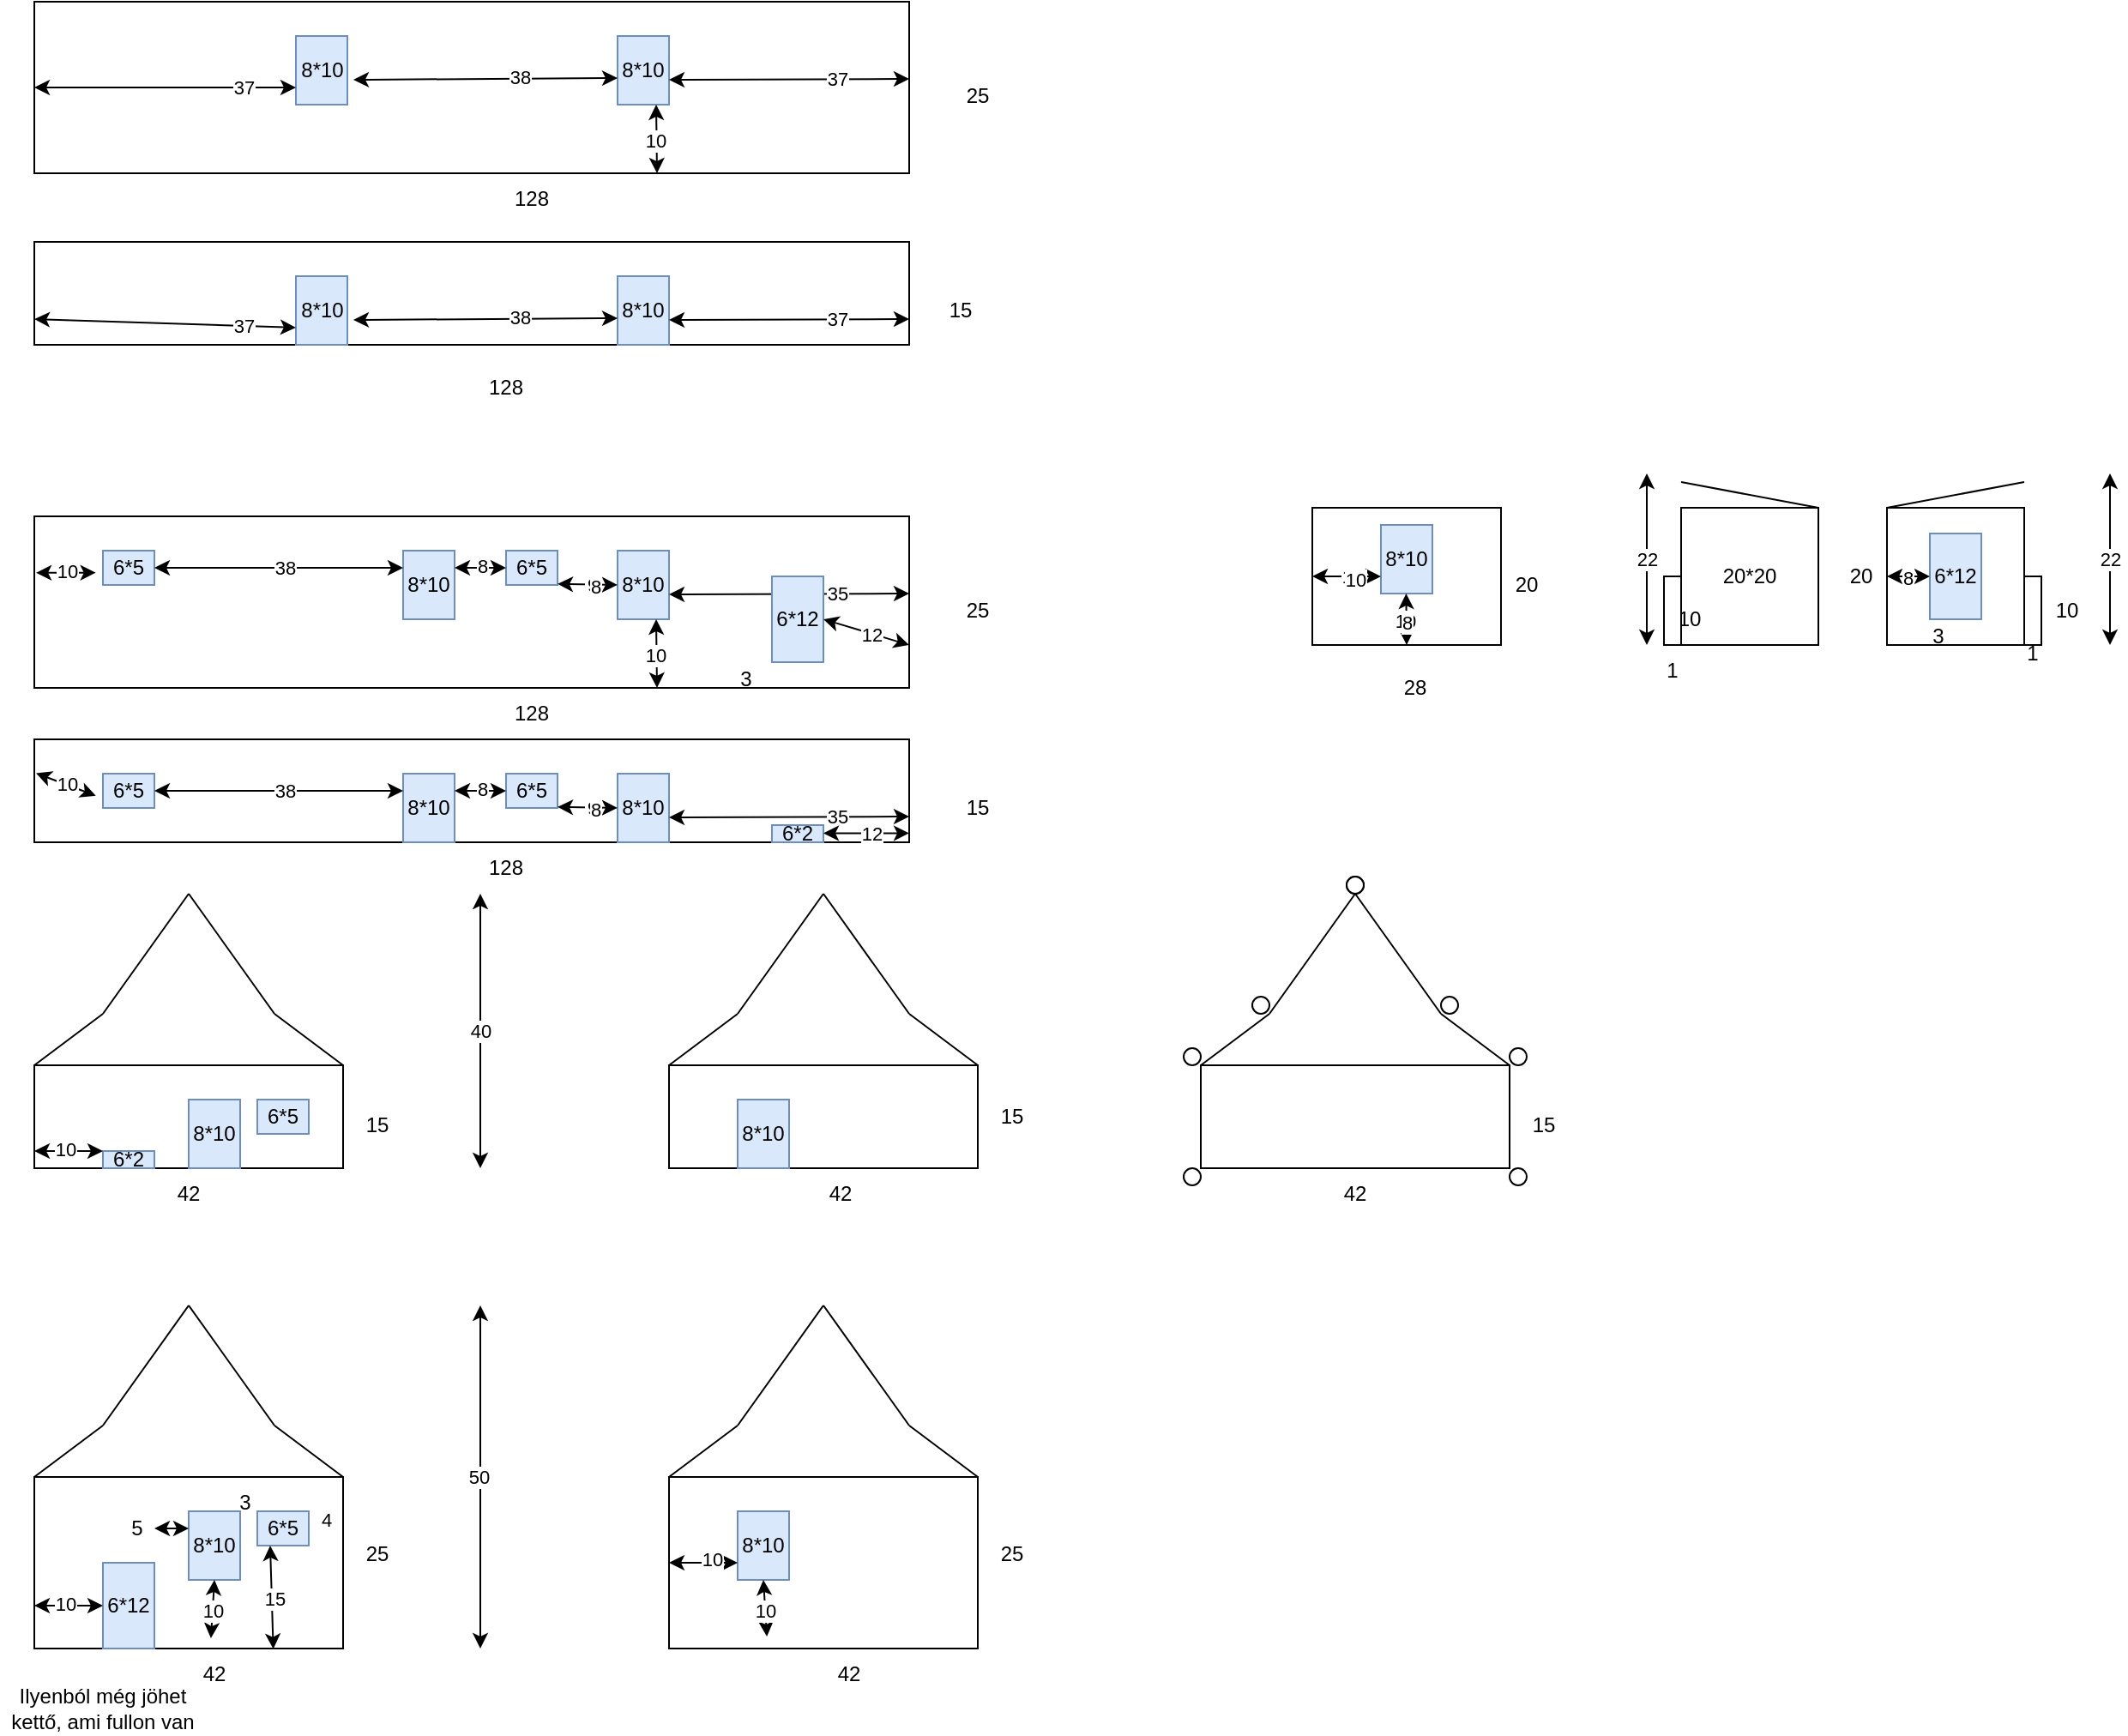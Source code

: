 <mxfile version="12.9.13" type="device"><diagram name="Page-1" id="ukdIl8uLMEqQABtS6DXp"><mxGraphModel dx="173" dy="154" grid="1" gridSize="10" guides="1" tooltips="1" connect="1" arrows="1" fold="1" page="1" pageScale="1" pageWidth="850" pageHeight="1100" math="0" shadow="0"><root><mxCell id="0"/><mxCell id="1" parent="0"/><mxCell id="ffTIfllyViJaQ2PoWppx-1" value="" style="rounded=0;whiteSpace=wrap;html=1;" parent="1" vertex="1"><mxGeometry x="120" y="80" width="510" height="100" as="geometry"/></mxCell><mxCell id="ffTIfllyViJaQ2PoWppx-2" value="128" style="text;strokeColor=none;align=center;fillColor=none;html=1;verticalAlign=middle;whiteSpace=wrap;rounded=0;" parent="1" vertex="1"><mxGeometry x="380" y="180" width="60" height="30" as="geometry"/></mxCell><mxCell id="ffTIfllyViJaQ2PoWppx-3" value="25" style="text;strokeColor=none;align=center;fillColor=none;html=1;verticalAlign=middle;whiteSpace=wrap;rounded=0;" parent="1" vertex="1"><mxGeometry x="640" y="120" width="60" height="30" as="geometry"/></mxCell><mxCell id="ffTIfllyViJaQ2PoWppx-4" value="8*10" style="rounded=0;whiteSpace=wrap;html=1;fillColor=#dae8fc;strokeColor=#6c8ebf;" parent="1" vertex="1"><mxGeometry x="272.5" y="100" width="30" height="40" as="geometry"/></mxCell><mxCell id="ffTIfllyViJaQ2PoWppx-5" value="8*10" style="rounded=0;whiteSpace=wrap;html=1;fillColor=#dae8fc;strokeColor=#6c8ebf;" parent="1" vertex="1"><mxGeometry x="460" y="100" width="30" height="40" as="geometry"/></mxCell><mxCell id="ffTIfllyViJaQ2PoWppx-9" value="" style="endArrow=classic;startArrow=classic;html=1;rounded=0;exitX=0;exitY=0.5;exitDx=0;exitDy=0;entryX=0;entryY=0.75;entryDx=0;entryDy=0;" parent="1" source="ffTIfllyViJaQ2PoWppx-1" target="ffTIfllyViJaQ2PoWppx-4" edge="1"><mxGeometry width="50" height="50" relative="1" as="geometry"><mxPoint x="400" y="370" as="sourcePoint"/><mxPoint x="450" y="320" as="targetPoint"/></mxGeometry></mxCell><mxCell id="ffTIfllyViJaQ2PoWppx-17" value="37" style="edgeLabel;html=1;align=center;verticalAlign=middle;resizable=0;points=[];" parent="ffTIfllyViJaQ2PoWppx-9" vertex="1" connectable="0"><mxGeometry x="0.597" relative="1" as="geometry"><mxPoint as="offset"/></mxGeometry></mxCell><mxCell id="ffTIfllyViJaQ2PoWppx-13" value="" style="endArrow=classic;startArrow=classic;html=1;rounded=0;exitX=0;exitY=0.5;exitDx=0;exitDy=0;" parent="1" edge="1"><mxGeometry width="50" height="50" relative="1" as="geometry"><mxPoint x="490" y="125.5" as="sourcePoint"/><mxPoint x="630" y="125" as="targetPoint"/></mxGeometry></mxCell><mxCell id="ffTIfllyViJaQ2PoWppx-16" value="37" style="edgeLabel;html=1;align=center;verticalAlign=middle;resizable=0;points=[];" parent="ffTIfllyViJaQ2PoWppx-13" vertex="1" connectable="0"><mxGeometry x="0.4" relative="1" as="geometry"><mxPoint as="offset"/></mxGeometry></mxCell><mxCell id="ffTIfllyViJaQ2PoWppx-18" value="" style="endArrow=classic;startArrow=classic;html=1;rounded=0;exitX=0;exitY=0.5;exitDx=0;exitDy=0;entryX=0.255;entryY=-0.2;entryDx=0;entryDy=0;entryPerimeter=0;" parent="1" edge="1"><mxGeometry width="50" height="50" relative="1" as="geometry"><mxPoint x="306" y="125.5" as="sourcePoint"/><mxPoint x="460" y="124.5" as="targetPoint"/></mxGeometry></mxCell><mxCell id="ffTIfllyViJaQ2PoWppx-20" value="38" style="edgeLabel;html=1;align=center;verticalAlign=middle;resizable=0;points=[];" parent="ffTIfllyViJaQ2PoWppx-18" vertex="1" connectable="0"><mxGeometry x="0.26" y="1" relative="1" as="geometry"><mxPoint as="offset"/></mxGeometry></mxCell><mxCell id="ffTIfllyViJaQ2PoWppx-21" value="" style="endArrow=classic;startArrow=classic;html=1;rounded=0;entryX=0.75;entryY=1;entryDx=0;entryDy=0;" parent="1" target="ffTIfllyViJaQ2PoWppx-5" edge="1"><mxGeometry width="50" height="50" relative="1" as="geometry"><mxPoint x="483" y="180" as="sourcePoint"/><mxPoint x="450" y="320" as="targetPoint"/></mxGeometry></mxCell><mxCell id="ffTIfllyViJaQ2PoWppx-22" value="12" style="edgeLabel;html=1;align=center;verticalAlign=middle;resizable=0;points=[];" parent="ffTIfllyViJaQ2PoWppx-21" vertex="1" connectable="0"><mxGeometry x="-0.021" y="2" relative="1" as="geometry"><mxPoint as="offset"/></mxGeometry></mxCell><mxCell id="ffTIfllyViJaQ2PoWppx-36" value="10" style="edgeLabel;html=1;align=center;verticalAlign=middle;resizable=0;points=[];" parent="ffTIfllyViJaQ2PoWppx-21" vertex="1" connectable="0"><mxGeometry x="-0.029" y="1" relative="1" as="geometry"><mxPoint as="offset"/></mxGeometry></mxCell><mxCell id="ffTIfllyViJaQ2PoWppx-24" value="" style="rounded=0;whiteSpace=wrap;html=1;" parent="1" vertex="1"><mxGeometry x="120" y="940" width="180" height="100" as="geometry"/></mxCell><mxCell id="ffTIfllyViJaQ2PoWppx-25" value="" style="endArrow=none;html=1;rounded=0;exitX=0;exitY=0;exitDx=0;exitDy=0;" parent="1" source="ffTIfllyViJaQ2PoWppx-24" edge="1"><mxGeometry width="50" height="50" relative="1" as="geometry"><mxPoint x="120" y="930" as="sourcePoint"/><mxPoint x="160" y="910" as="targetPoint"/></mxGeometry></mxCell><mxCell id="ffTIfllyViJaQ2PoWppx-26" value="" style="endArrow=none;html=1;rounded=0;" parent="1" edge="1"><mxGeometry width="50" height="50" relative="1" as="geometry"><mxPoint x="160" y="910" as="sourcePoint"/><mxPoint x="210" y="840" as="targetPoint"/></mxGeometry></mxCell><mxCell id="ffTIfllyViJaQ2PoWppx-27" value="" style="endArrow=none;html=1;rounded=0;" parent="1" edge="1"><mxGeometry width="50" height="50" relative="1" as="geometry"><mxPoint x="260" y="910" as="sourcePoint"/><mxPoint x="210" y="840" as="targetPoint"/></mxGeometry></mxCell><mxCell id="ffTIfllyViJaQ2PoWppx-28" value="" style="endArrow=none;html=1;rounded=0;exitX=1;exitY=0;exitDx=0;exitDy=0;" parent="1" source="ffTIfllyViJaQ2PoWppx-24" edge="1"><mxGeometry width="50" height="50" relative="1" as="geometry"><mxPoint x="270" y="910" as="sourcePoint"/><mxPoint x="260" y="910" as="targetPoint"/></mxGeometry></mxCell><mxCell id="ffTIfllyViJaQ2PoWppx-29" value="8*10" style="rounded=0;whiteSpace=wrap;html=1;fillColor=#dae8fc;strokeColor=#6c8ebf;" parent="1" vertex="1"><mxGeometry x="210" y="960" width="30" height="40" as="geometry"/></mxCell><mxCell id="ffTIfllyViJaQ2PoWppx-30" value="6*5" style="rounded=0;whiteSpace=wrap;html=1;fillColor=#dae8fc;strokeColor=#6c8ebf;" parent="1" vertex="1"><mxGeometry x="250" y="960" width="30" height="20" as="geometry"/></mxCell><mxCell id="ffTIfllyViJaQ2PoWppx-31" value="6*12" style="rounded=0;whiteSpace=wrap;html=1;fillColor=#dae8fc;strokeColor=#6c8ebf;" parent="1" vertex="1"><mxGeometry x="160" y="990" width="30" height="50" as="geometry"/></mxCell><mxCell id="ffTIfllyViJaQ2PoWppx-38" value="" style="endArrow=classic;startArrow=classic;html=1;rounded=0;exitX=0.572;exitY=0.94;exitDx=0;exitDy=0;entryX=0.5;entryY=1;entryDx=0;entryDy=0;exitPerimeter=0;" parent="1" source="ffTIfllyViJaQ2PoWppx-24" target="ffTIfllyViJaQ2PoWppx-29" edge="1"><mxGeometry width="50" height="50" relative="1" as="geometry"><mxPoint x="400" y="990" as="sourcePoint"/><mxPoint x="450" y="940" as="targetPoint"/></mxGeometry></mxCell><mxCell id="ffTIfllyViJaQ2PoWppx-39" value="10" style="edgeLabel;html=1;align=center;verticalAlign=middle;resizable=0;points=[];" parent="ffTIfllyViJaQ2PoWppx-38" vertex="1" connectable="0"><mxGeometry x="-0.05" relative="1" as="geometry"><mxPoint as="offset"/></mxGeometry></mxCell><mxCell id="ffTIfllyViJaQ2PoWppx-41" value="42" style="text;strokeColor=none;align=center;fillColor=none;html=1;verticalAlign=middle;whiteSpace=wrap;rounded=0;" parent="1" vertex="1"><mxGeometry x="195" y="1040" width="60" height="30" as="geometry"/></mxCell><mxCell id="ffTIfllyViJaQ2PoWppx-42" value="25" style="text;strokeColor=none;align=center;fillColor=none;html=1;verticalAlign=middle;whiteSpace=wrap;rounded=0;" parent="1" vertex="1"><mxGeometry x="290" y="970" width="60" height="30" as="geometry"/></mxCell><mxCell id="ffTIfllyViJaQ2PoWppx-43" value="" style="endArrow=classic;startArrow=classic;html=1;rounded=0;" parent="1" edge="1"><mxGeometry width="50" height="50" relative="1" as="geometry"><mxPoint x="380" y="1040" as="sourcePoint"/><mxPoint x="380" y="840" as="targetPoint"/></mxGeometry></mxCell><mxCell id="ffTIfllyViJaQ2PoWppx-44" value="50" style="edgeLabel;html=1;align=center;verticalAlign=middle;resizable=0;points=[];" parent="ffTIfllyViJaQ2PoWppx-43" vertex="1" connectable="0"><mxGeometry y="1" relative="1" as="geometry"><mxPoint as="offset"/></mxGeometry></mxCell><mxCell id="ffTIfllyViJaQ2PoWppx-45" value="" style="rounded=0;whiteSpace=wrap;html=1;" parent="1" vertex="1"><mxGeometry x="490" y="940" width="180" height="100" as="geometry"/></mxCell><mxCell id="ffTIfllyViJaQ2PoWppx-46" value="" style="endArrow=none;html=1;rounded=0;exitX=0;exitY=0;exitDx=0;exitDy=0;" parent="1" source="ffTIfllyViJaQ2PoWppx-45" edge="1"><mxGeometry width="50" height="50" relative="1" as="geometry"><mxPoint x="490" y="930" as="sourcePoint"/><mxPoint x="530" y="910" as="targetPoint"/></mxGeometry></mxCell><mxCell id="ffTIfllyViJaQ2PoWppx-47" value="" style="endArrow=none;html=1;rounded=0;" parent="1" edge="1"><mxGeometry width="50" height="50" relative="1" as="geometry"><mxPoint x="530" y="910" as="sourcePoint"/><mxPoint x="580" y="840" as="targetPoint"/></mxGeometry></mxCell><mxCell id="ffTIfllyViJaQ2PoWppx-48" value="" style="endArrow=none;html=1;rounded=0;" parent="1" edge="1"><mxGeometry width="50" height="50" relative="1" as="geometry"><mxPoint x="630" y="910" as="sourcePoint"/><mxPoint x="580" y="840" as="targetPoint"/></mxGeometry></mxCell><mxCell id="ffTIfllyViJaQ2PoWppx-49" value="" style="endArrow=none;html=1;rounded=0;exitX=1;exitY=0;exitDx=0;exitDy=0;" parent="1" source="ffTIfllyViJaQ2PoWppx-45" edge="1"><mxGeometry width="50" height="50" relative="1" as="geometry"><mxPoint x="640" y="910" as="sourcePoint"/><mxPoint x="630" y="910" as="targetPoint"/></mxGeometry></mxCell><mxCell id="ffTIfllyViJaQ2PoWppx-50" value="8*10" style="rounded=0;whiteSpace=wrap;html=1;fillColor=#dae8fc;strokeColor=#6c8ebf;" parent="1" vertex="1"><mxGeometry x="530" y="960" width="30" height="40" as="geometry"/></mxCell><mxCell id="ffTIfllyViJaQ2PoWppx-53" value="" style="endArrow=classic;startArrow=classic;html=1;rounded=0;entryX=0.5;entryY=1;entryDx=0;entryDy=0;exitX=0.317;exitY=0.93;exitDx=0;exitDy=0;exitPerimeter=0;" parent="1" source="ffTIfllyViJaQ2PoWppx-45" target="ffTIfllyViJaQ2PoWppx-50" edge="1"><mxGeometry width="50" height="50" relative="1" as="geometry"><mxPoint x="568" y="1034" as="sourcePoint"/><mxPoint x="820" y="940" as="targetPoint"/></mxGeometry></mxCell><mxCell id="ffTIfllyViJaQ2PoWppx-54" value="10" style="edgeLabel;html=1;align=center;verticalAlign=middle;resizable=0;points=[];" parent="ffTIfllyViJaQ2PoWppx-53" vertex="1" connectable="0"><mxGeometry x="-0.05" relative="1" as="geometry"><mxPoint as="offset"/></mxGeometry></mxCell><mxCell id="ffTIfllyViJaQ2PoWppx-55" value="42" style="text;strokeColor=none;align=center;fillColor=none;html=1;verticalAlign=middle;whiteSpace=wrap;rounded=0;" parent="1" vertex="1"><mxGeometry x="565" y="1040" width="60" height="30" as="geometry"/></mxCell><mxCell id="ffTIfllyViJaQ2PoWppx-56" value="25" style="text;strokeColor=none;align=center;fillColor=none;html=1;verticalAlign=middle;whiteSpace=wrap;rounded=0;" parent="1" vertex="1"><mxGeometry x="660" y="970" width="60" height="30" as="geometry"/></mxCell><mxCell id="ffTIfllyViJaQ2PoWppx-57" value="" style="endArrow=classic;startArrow=classic;html=1;rounded=0;exitX=0;exitY=0.75;exitDx=0;exitDy=0;" parent="1" source="ffTIfllyViJaQ2PoWppx-24" edge="1"><mxGeometry width="50" height="50" relative="1" as="geometry"><mxPoint x="400" y="990" as="sourcePoint"/><mxPoint x="160" y="1015" as="targetPoint"/></mxGeometry></mxCell><mxCell id="ffTIfllyViJaQ2PoWppx-58" value="10" style="edgeLabel;html=1;align=center;verticalAlign=middle;resizable=0;points=[];" parent="ffTIfllyViJaQ2PoWppx-57" vertex="1" connectable="0"><mxGeometry x="-0.1" y="1" relative="1" as="geometry"><mxPoint as="offset"/></mxGeometry></mxCell><mxCell id="ffTIfllyViJaQ2PoWppx-59" value="" style="endArrow=classic;startArrow=classic;html=1;rounded=0;exitX=0.389;exitY=0.3;exitDx=0;exitDy=0;exitPerimeter=0;entryX=0;entryY=0.25;entryDx=0;entryDy=0;" parent="1" source="ffTIfllyViJaQ2PoWppx-24" target="ffTIfllyViJaQ2PoWppx-29" edge="1"><mxGeometry width="50" height="50" relative="1" as="geometry"><mxPoint x="400" y="990" as="sourcePoint"/><mxPoint x="450" y="940" as="targetPoint"/></mxGeometry></mxCell><mxCell id="ffTIfllyViJaQ2PoWppx-60" value="5" style="text;strokeColor=none;align=center;fillColor=none;html=1;verticalAlign=middle;whiteSpace=wrap;rounded=0;" parent="1" vertex="1"><mxGeometry x="150" y="955" width="60" height="30" as="geometry"/></mxCell><mxCell id="ffTIfllyViJaQ2PoWppx-77" value="" style="rounded=0;whiteSpace=wrap;html=1;" parent="1" vertex="1"><mxGeometry x="120" y="700" width="180" height="60" as="geometry"/></mxCell><mxCell id="ffTIfllyViJaQ2PoWppx-78" value="" style="endArrow=none;html=1;rounded=0;exitX=0;exitY=0;exitDx=0;exitDy=0;" parent="1" source="ffTIfllyViJaQ2PoWppx-77" edge="1"><mxGeometry width="50" height="50" relative="1" as="geometry"><mxPoint x="120" y="690" as="sourcePoint"/><mxPoint x="160" y="670" as="targetPoint"/></mxGeometry></mxCell><mxCell id="ffTIfllyViJaQ2PoWppx-79" value="" style="endArrow=none;html=1;rounded=0;" parent="1" edge="1"><mxGeometry width="50" height="50" relative="1" as="geometry"><mxPoint x="160" y="670" as="sourcePoint"/><mxPoint x="210" y="600" as="targetPoint"/></mxGeometry></mxCell><mxCell id="ffTIfllyViJaQ2PoWppx-80" value="" style="endArrow=none;html=1;rounded=0;" parent="1" edge="1"><mxGeometry width="50" height="50" relative="1" as="geometry"><mxPoint x="260" y="670" as="sourcePoint"/><mxPoint x="210" y="600" as="targetPoint"/></mxGeometry></mxCell><mxCell id="ffTIfllyViJaQ2PoWppx-81" value="" style="endArrow=none;html=1;rounded=0;exitX=1;exitY=0;exitDx=0;exitDy=0;" parent="1" source="ffTIfllyViJaQ2PoWppx-77" edge="1"><mxGeometry width="50" height="50" relative="1" as="geometry"><mxPoint x="270" y="670" as="sourcePoint"/><mxPoint x="260" y="670" as="targetPoint"/></mxGeometry></mxCell><mxCell id="ffTIfllyViJaQ2PoWppx-82" value="8*10" style="rounded=0;whiteSpace=wrap;html=1;fillColor=#dae8fc;strokeColor=#6c8ebf;" parent="1" vertex="1"><mxGeometry x="210" y="720" width="30" height="40" as="geometry"/></mxCell><mxCell id="ffTIfllyViJaQ2PoWppx-83" value="6*5" style="rounded=0;whiteSpace=wrap;html=1;fillColor=#dae8fc;strokeColor=#6c8ebf;" parent="1" vertex="1"><mxGeometry x="250" y="720" width="30" height="20" as="geometry"/></mxCell><mxCell id="ffTIfllyViJaQ2PoWppx-84" value="6*2" style="rounded=0;whiteSpace=wrap;html=1;fillColor=#dae8fc;strokeColor=#6c8ebf;" parent="1" vertex="1"><mxGeometry x="160" y="750" width="30" height="10" as="geometry"/></mxCell><mxCell id="ffTIfllyViJaQ2PoWppx-87" value="42" style="text;strokeColor=none;align=center;fillColor=none;html=1;verticalAlign=middle;whiteSpace=wrap;rounded=0;" parent="1" vertex="1"><mxGeometry x="180" y="760" width="60" height="30" as="geometry"/></mxCell><mxCell id="ffTIfllyViJaQ2PoWppx-88" value="15" style="text;strokeColor=none;align=center;fillColor=none;html=1;verticalAlign=middle;whiteSpace=wrap;rounded=0;" parent="1" vertex="1"><mxGeometry x="290" y="720" width="60" height="30" as="geometry"/></mxCell><mxCell id="ffTIfllyViJaQ2PoWppx-89" value="" style="endArrow=classic;startArrow=classic;html=1;rounded=0;exitX=0;exitY=0.75;exitDx=0;exitDy=0;" parent="1" edge="1"><mxGeometry width="50" height="50" relative="1" as="geometry"><mxPoint x="120" y="750" as="sourcePoint"/><mxPoint x="160" y="750" as="targetPoint"/></mxGeometry></mxCell><mxCell id="ffTIfllyViJaQ2PoWppx-90" value="10" style="edgeLabel;html=1;align=center;verticalAlign=middle;resizable=0;points=[];" parent="ffTIfllyViJaQ2PoWppx-89" vertex="1" connectable="0"><mxGeometry x="-0.1" y="1" relative="1" as="geometry"><mxPoint as="offset"/></mxGeometry></mxCell><mxCell id="ffTIfllyViJaQ2PoWppx-94" value="" style="endArrow=classic;startArrow=classic;html=1;rounded=0;" parent="1" edge="1"><mxGeometry width="50" height="50" relative="1" as="geometry"><mxPoint x="380" y="760" as="sourcePoint"/><mxPoint x="380" y="600" as="targetPoint"/></mxGeometry></mxCell><mxCell id="ffTIfllyViJaQ2PoWppx-96" value="40" style="edgeLabel;html=1;align=center;verticalAlign=middle;resizable=0;points=[];" parent="ffTIfllyViJaQ2PoWppx-94" vertex="1" connectable="0"><mxGeometry x="0.013" y="-2" relative="1" as="geometry"><mxPoint x="-2" y="1" as="offset"/></mxGeometry></mxCell><mxCell id="ffTIfllyViJaQ2PoWppx-97" value="" style="rounded=0;whiteSpace=wrap;html=1;" parent="1" vertex="1"><mxGeometry x="490" y="700" width="180" height="60" as="geometry"/></mxCell><mxCell id="ffTIfllyViJaQ2PoWppx-98" value="" style="endArrow=none;html=1;rounded=0;exitX=0;exitY=0;exitDx=0;exitDy=0;" parent="1" source="ffTIfllyViJaQ2PoWppx-97" edge="1"><mxGeometry width="50" height="50" relative="1" as="geometry"><mxPoint x="490" y="690" as="sourcePoint"/><mxPoint x="530" y="670" as="targetPoint"/></mxGeometry></mxCell><mxCell id="ffTIfllyViJaQ2PoWppx-99" value="" style="endArrow=none;html=1;rounded=0;" parent="1" edge="1"><mxGeometry width="50" height="50" relative="1" as="geometry"><mxPoint x="530" y="670" as="sourcePoint"/><mxPoint x="580" y="600" as="targetPoint"/></mxGeometry></mxCell><mxCell id="ffTIfllyViJaQ2PoWppx-100" value="" style="endArrow=none;html=1;rounded=0;" parent="1" edge="1"><mxGeometry width="50" height="50" relative="1" as="geometry"><mxPoint x="630" y="670" as="sourcePoint"/><mxPoint x="580" y="600" as="targetPoint"/></mxGeometry></mxCell><mxCell id="ffTIfllyViJaQ2PoWppx-101" value="" style="endArrow=none;html=1;rounded=0;exitX=1;exitY=0;exitDx=0;exitDy=0;" parent="1" source="ffTIfllyViJaQ2PoWppx-97" edge="1"><mxGeometry width="50" height="50" relative="1" as="geometry"><mxPoint x="640" y="670" as="sourcePoint"/><mxPoint x="630" y="670" as="targetPoint"/></mxGeometry></mxCell><mxCell id="ffTIfllyViJaQ2PoWppx-102" value="8*10" style="rounded=0;whiteSpace=wrap;html=1;fillColor=#dae8fc;strokeColor=#6c8ebf;" parent="1" vertex="1"><mxGeometry x="530" y="720" width="30" height="40" as="geometry"/></mxCell><mxCell id="ffTIfllyViJaQ2PoWppx-105" value="42" style="text;strokeColor=none;align=center;fillColor=none;html=1;verticalAlign=middle;whiteSpace=wrap;rounded=0;" parent="1" vertex="1"><mxGeometry x="560" y="760" width="60" height="30" as="geometry"/></mxCell><mxCell id="ffTIfllyViJaQ2PoWppx-106" value="15" style="text;strokeColor=none;align=center;fillColor=none;html=1;verticalAlign=middle;whiteSpace=wrap;rounded=0;" parent="1" vertex="1"><mxGeometry x="660" y="715" width="60" height="30" as="geometry"/></mxCell><mxCell id="ffTIfllyViJaQ2PoWppx-107" value="" style="endArrow=classic;startArrow=classic;html=1;rounded=0;entryX=0;entryY=0.75;entryDx=0;entryDy=0;" parent="1" source="ffTIfllyViJaQ2PoWppx-45" target="ffTIfllyViJaQ2PoWppx-50" edge="1"><mxGeometry width="50" height="50" relative="1" as="geometry"><mxPoint x="400" y="890" as="sourcePoint"/><mxPoint x="450" y="840" as="targetPoint"/></mxGeometry></mxCell><mxCell id="ffTIfllyViJaQ2PoWppx-108" value="10" style="edgeLabel;html=1;align=center;verticalAlign=middle;resizable=0;points=[];" parent="ffTIfllyViJaQ2PoWppx-107" vertex="1" connectable="0"><mxGeometry x="0.25" y="2" relative="1" as="geometry"><mxPoint as="offset"/></mxGeometry></mxCell><mxCell id="ffTIfllyViJaQ2PoWppx-110" value="" style="rounded=0;whiteSpace=wrap;html=1;" parent="1" vertex="1"><mxGeometry x="120" y="220" width="510" height="60" as="geometry"/></mxCell><mxCell id="ffTIfllyViJaQ2PoWppx-111" value="128" style="text;strokeColor=none;align=center;fillColor=none;html=1;verticalAlign=middle;whiteSpace=wrap;rounded=0;" parent="1" vertex="1"><mxGeometry x="365" y="290" width="60" height="30" as="geometry"/></mxCell><mxCell id="ffTIfllyViJaQ2PoWppx-112" value="15" style="text;strokeColor=none;align=center;fillColor=none;html=1;verticalAlign=middle;whiteSpace=wrap;rounded=0;" parent="1" vertex="1"><mxGeometry x="630" y="245" width="60" height="30" as="geometry"/></mxCell><mxCell id="ffTIfllyViJaQ2PoWppx-113" value="8*10" style="rounded=0;whiteSpace=wrap;html=1;fillColor=#dae8fc;strokeColor=#6c8ebf;" parent="1" vertex="1"><mxGeometry x="272.5" y="240" width="30" height="40" as="geometry"/></mxCell><mxCell id="ffTIfllyViJaQ2PoWppx-114" value="8*10" style="rounded=0;whiteSpace=wrap;html=1;fillColor=#dae8fc;strokeColor=#6c8ebf;" parent="1" vertex="1"><mxGeometry x="460" y="240" width="30" height="40" as="geometry"/></mxCell><mxCell id="ffTIfllyViJaQ2PoWppx-115" value="" style="endArrow=classic;startArrow=classic;html=1;rounded=0;exitX=0;exitY=0.75;exitDx=0;exitDy=0;entryX=0;entryY=0.75;entryDx=0;entryDy=0;" parent="1" source="ffTIfllyViJaQ2PoWppx-110" target="ffTIfllyViJaQ2PoWppx-113" edge="1"><mxGeometry width="50" height="50" relative="1" as="geometry"><mxPoint x="400" y="510" as="sourcePoint"/><mxPoint x="450" y="460" as="targetPoint"/></mxGeometry></mxCell><mxCell id="ffTIfllyViJaQ2PoWppx-116" value="37" style="edgeLabel;html=1;align=center;verticalAlign=middle;resizable=0;points=[];" parent="ffTIfllyViJaQ2PoWppx-115" vertex="1" connectable="0"><mxGeometry x="0.597" relative="1" as="geometry"><mxPoint as="offset"/></mxGeometry></mxCell><mxCell id="ffTIfllyViJaQ2PoWppx-117" value="" style="endArrow=classic;startArrow=classic;html=1;rounded=0;exitX=0;exitY=0.5;exitDx=0;exitDy=0;" parent="1" edge="1"><mxGeometry width="50" height="50" relative="1" as="geometry"><mxPoint x="490" y="265.5" as="sourcePoint"/><mxPoint x="630" y="265" as="targetPoint"/></mxGeometry></mxCell><mxCell id="ffTIfllyViJaQ2PoWppx-118" value="37" style="edgeLabel;html=1;align=center;verticalAlign=middle;resizable=0;points=[];" parent="ffTIfllyViJaQ2PoWppx-117" vertex="1" connectable="0"><mxGeometry x="0.4" relative="1" as="geometry"><mxPoint as="offset"/></mxGeometry></mxCell><mxCell id="ffTIfllyViJaQ2PoWppx-119" value="" style="endArrow=classic;startArrow=classic;html=1;rounded=0;exitX=0;exitY=0.5;exitDx=0;exitDy=0;entryX=0.255;entryY=-0.2;entryDx=0;entryDy=0;entryPerimeter=0;" parent="1" edge="1"><mxGeometry width="50" height="50" relative="1" as="geometry"><mxPoint x="306" y="265.5" as="sourcePoint"/><mxPoint x="460" y="264.5" as="targetPoint"/></mxGeometry></mxCell><mxCell id="ffTIfllyViJaQ2PoWppx-120" value="38" style="edgeLabel;html=1;align=center;verticalAlign=middle;resizable=0;points=[];" parent="ffTIfllyViJaQ2PoWppx-119" vertex="1" connectable="0"><mxGeometry x="0.26" y="1" relative="1" as="geometry"><mxPoint as="offset"/></mxGeometry></mxCell><mxCell id="ffTIfllyViJaQ2PoWppx-124" value="" style="rounded=0;whiteSpace=wrap;html=1;" parent="1" vertex="1"><mxGeometry x="120" y="380" width="510" height="100" as="geometry"/></mxCell><mxCell id="ffTIfllyViJaQ2PoWppx-125" value="128" style="text;strokeColor=none;align=center;fillColor=none;html=1;verticalAlign=middle;whiteSpace=wrap;rounded=0;" parent="1" vertex="1"><mxGeometry x="380" y="480" width="60" height="30" as="geometry"/></mxCell><mxCell id="ffTIfllyViJaQ2PoWppx-126" value="25" style="text;strokeColor=none;align=center;fillColor=none;html=1;verticalAlign=middle;whiteSpace=wrap;rounded=0;" parent="1" vertex="1"><mxGeometry x="640" y="420" width="60" height="30" as="geometry"/></mxCell><mxCell id="ffTIfllyViJaQ2PoWppx-128" value="8*10" style="rounded=0;whiteSpace=wrap;html=1;fillColor=#dae8fc;strokeColor=#6c8ebf;" parent="1" vertex="1"><mxGeometry x="460" y="400" width="30" height="40" as="geometry"/></mxCell><mxCell id="ffTIfllyViJaQ2PoWppx-131" value="" style="endArrow=classic;startArrow=classic;html=1;rounded=0;exitX=0;exitY=0.5;exitDx=0;exitDy=0;" parent="1" edge="1"><mxGeometry width="50" height="50" relative="1" as="geometry"><mxPoint x="490" y="425.5" as="sourcePoint"/><mxPoint x="630" y="425" as="targetPoint"/></mxGeometry></mxCell><mxCell id="ffTIfllyViJaQ2PoWppx-132" value="35" style="edgeLabel;html=1;align=center;verticalAlign=middle;resizable=0;points=[];" parent="ffTIfllyViJaQ2PoWppx-131" vertex="1" connectable="0"><mxGeometry x="0.4" relative="1" as="geometry"><mxPoint as="offset"/></mxGeometry></mxCell><mxCell id="ffTIfllyViJaQ2PoWppx-135" value="" style="endArrow=classic;startArrow=classic;html=1;rounded=0;entryX=0.75;entryY=1;entryDx=0;entryDy=0;" parent="1" target="ffTIfllyViJaQ2PoWppx-128" edge="1"><mxGeometry width="50" height="50" relative="1" as="geometry"><mxPoint x="483" y="480" as="sourcePoint"/><mxPoint x="450" y="620" as="targetPoint"/></mxGeometry></mxCell><mxCell id="ffTIfllyViJaQ2PoWppx-136" value="12" style="edgeLabel;html=1;align=center;verticalAlign=middle;resizable=0;points=[];" parent="ffTIfllyViJaQ2PoWppx-135" vertex="1" connectable="0"><mxGeometry x="-0.021" y="2" relative="1" as="geometry"><mxPoint as="offset"/></mxGeometry></mxCell><mxCell id="ffTIfllyViJaQ2PoWppx-137" value="10" style="edgeLabel;html=1;align=center;verticalAlign=middle;resizable=0;points=[];" parent="ffTIfllyViJaQ2PoWppx-135" vertex="1" connectable="0"><mxGeometry x="-0.029" y="1" relative="1" as="geometry"><mxPoint as="offset"/></mxGeometry></mxCell><mxCell id="ffTIfllyViJaQ2PoWppx-127" value="8*10" style="rounded=0;whiteSpace=wrap;html=1;fillColor=#dae8fc;strokeColor=#6c8ebf;" parent="1" vertex="1"><mxGeometry x="335" y="400" width="30" height="40" as="geometry"/></mxCell><mxCell id="ffTIfllyViJaQ2PoWppx-140" value="6*5" style="rounded=0;whiteSpace=wrap;html=1;fillColor=#dae8fc;strokeColor=#6c8ebf;" parent="1" vertex="1"><mxGeometry x="160" y="400" width="30" height="20" as="geometry"/></mxCell><mxCell id="ffTIfllyViJaQ2PoWppx-142" value="6*12" style="rounded=0;whiteSpace=wrap;html=1;fillColor=#dae8fc;strokeColor=#6c8ebf;" parent="1" vertex="1"><mxGeometry x="550" y="415" width="30" height="50" as="geometry"/></mxCell><mxCell id="ffTIfllyViJaQ2PoWppx-143" value="6*5" style="rounded=0;whiteSpace=wrap;html=1;fillColor=#dae8fc;strokeColor=#6c8ebf;" parent="1" vertex="1"><mxGeometry x="395" y="400" width="30" height="20" as="geometry"/></mxCell><mxCell id="ffTIfllyViJaQ2PoWppx-145" value="" style="endArrow=classic;startArrow=classic;html=1;rounded=0;entryX=1;entryY=0.75;entryDx=0;entryDy=0;exitX=1;exitY=0.5;exitDx=0;exitDy=0;" parent="1" source="ffTIfllyViJaQ2PoWppx-142" target="ffTIfllyViJaQ2PoWppx-124" edge="1"><mxGeometry width="50" height="50" relative="1" as="geometry"><mxPoint x="400" y="420" as="sourcePoint"/><mxPoint x="450" y="370" as="targetPoint"/></mxGeometry></mxCell><mxCell id="ffTIfllyViJaQ2PoWppx-146" value="12" style="edgeLabel;html=1;align=center;verticalAlign=middle;resizable=0;points=[];" parent="ffTIfllyViJaQ2PoWppx-145" vertex="1" connectable="0"><mxGeometry x="0.114" relative="1" as="geometry"><mxPoint as="offset"/></mxGeometry></mxCell><mxCell id="ffTIfllyViJaQ2PoWppx-147" value="" style="endArrow=classic;startArrow=classic;html=1;rounded=0;exitX=0.002;exitY=0.329;exitDx=0;exitDy=0;exitPerimeter=0;entryX=-0.138;entryY=0.643;entryDx=0;entryDy=0;entryPerimeter=0;" parent="1" source="ffTIfllyViJaQ2PoWppx-124" target="ffTIfllyViJaQ2PoWppx-140" edge="1"><mxGeometry width="50" height="50" relative="1" as="geometry"><mxPoint x="400" y="420" as="sourcePoint"/><mxPoint x="160" y="410" as="targetPoint"/></mxGeometry></mxCell><mxCell id="ffTIfllyViJaQ2PoWppx-148" value="10" style="edgeLabel;html=1;align=center;verticalAlign=middle;resizable=0;points=[];" parent="ffTIfllyViJaQ2PoWppx-147" vertex="1" connectable="0"><mxGeometry x="0.016" y="1" relative="1" as="geometry"><mxPoint as="offset"/></mxGeometry></mxCell><mxCell id="ffTIfllyViJaQ2PoWppx-149" value="" style="endArrow=classic;startArrow=classic;html=1;rounded=0;exitX=1;exitY=0.5;exitDx=0;exitDy=0;entryX=0;entryY=0.25;entryDx=0;entryDy=0;" parent="1" source="ffTIfllyViJaQ2PoWppx-140" target="ffTIfllyViJaQ2PoWppx-127" edge="1"><mxGeometry width="50" height="50" relative="1" as="geometry"><mxPoint x="400" y="420" as="sourcePoint"/><mxPoint x="450" y="370" as="targetPoint"/></mxGeometry></mxCell><mxCell id="ffTIfllyViJaQ2PoWppx-150" value="38" style="edgeLabel;html=1;align=center;verticalAlign=middle;resizable=0;points=[];" parent="ffTIfllyViJaQ2PoWppx-149" vertex="1" connectable="0"><mxGeometry x="0.05" relative="1" as="geometry"><mxPoint as="offset"/></mxGeometry></mxCell><mxCell id="ffTIfllyViJaQ2PoWppx-151" value="" style="endArrow=classic;startArrow=classic;html=1;rounded=0;exitX=0.774;exitY=1.003;exitDx=0;exitDy=0;exitPerimeter=0;entryX=0.25;entryY=1;entryDx=0;entryDy=0;" parent="1" source="ffTIfllyViJaQ2PoWppx-24" target="ffTIfllyViJaQ2PoWppx-30" edge="1"><mxGeometry width="50" height="50" relative="1" as="geometry"><mxPoint x="400" y="990" as="sourcePoint"/><mxPoint x="450" y="940" as="targetPoint"/></mxGeometry></mxCell><mxCell id="ffTIfllyViJaQ2PoWppx-153" value="15" style="edgeLabel;html=1;align=center;verticalAlign=middle;resizable=0;points=[];" parent="ffTIfllyViJaQ2PoWppx-151" vertex="1" connectable="0"><mxGeometry x="-0.015" y="-1" relative="1" as="geometry"><mxPoint as="offset"/></mxGeometry></mxCell><mxCell id="ffTIfllyViJaQ2PoWppx-154" value="3" style="text;strokeColor=none;align=center;fillColor=none;html=1;verticalAlign=middle;whiteSpace=wrap;rounded=0;" parent="1" vertex="1"><mxGeometry x="212.5" y="940" width="60" height="30" as="geometry"/></mxCell><mxCell id="ffTIfllyViJaQ2PoWppx-155" value="" style="endArrow=classic;startArrow=classic;html=1;rounded=0;exitX=1;exitY=0.25;exitDx=0;exitDy=0;entryX=0;entryY=0.5;entryDx=0;entryDy=0;" parent="1" source="ffTIfllyViJaQ2PoWppx-127" target="ffTIfllyViJaQ2PoWppx-143" edge="1"><mxGeometry width="50" height="50" relative="1" as="geometry"><mxPoint x="400" y="360" as="sourcePoint"/><mxPoint x="450" y="310" as="targetPoint"/></mxGeometry></mxCell><mxCell id="ffTIfllyViJaQ2PoWppx-156" value="8" style="edgeLabel;html=1;align=center;verticalAlign=middle;resizable=0;points=[];" parent="ffTIfllyViJaQ2PoWppx-155" vertex="1" connectable="0"><mxGeometry x="0.067" y="1" relative="1" as="geometry"><mxPoint as="offset"/></mxGeometry></mxCell><mxCell id="ffTIfllyViJaQ2PoWppx-159" value="" style="endArrow=classic;startArrow=classic;html=1;rounded=0;exitX=1;exitY=0.25;exitDx=0;exitDy=0;entryX=0;entryY=0.5;entryDx=0;entryDy=0;" parent="1" target="ffTIfllyViJaQ2PoWppx-128" edge="1"><mxGeometry width="50" height="50" relative="1" as="geometry"><mxPoint x="425" y="419.43" as="sourcePoint"/><mxPoint x="455" y="419.43" as="targetPoint"/></mxGeometry></mxCell><mxCell id="ffTIfllyViJaQ2PoWppx-160" value="8" style="edgeLabel;html=1;align=center;verticalAlign=middle;resizable=0;points=[];" parent="ffTIfllyViJaQ2PoWppx-159" vertex="1" connectable="0"><mxGeometry x="0.067" y="1" relative="1" as="geometry"><mxPoint as="offset"/></mxGeometry></mxCell><mxCell id="ffTIfllyViJaQ2PoWppx-162" value="9" style="edgeLabel;html=1;align=center;verticalAlign=middle;resizable=0;points=[];" parent="ffTIfllyViJaQ2PoWppx-159" vertex="1" connectable="0"><mxGeometry x="0.143" relative="1" as="geometry"><mxPoint as="offset"/></mxGeometry></mxCell><mxCell id="ffTIfllyViJaQ2PoWppx-163" value="8" style="edgeLabel;html=1;align=center;verticalAlign=middle;resizable=0;points=[];" parent="ffTIfllyViJaQ2PoWppx-159" vertex="1" connectable="0"><mxGeometry x="0.242" y="-1" relative="1" as="geometry"><mxPoint as="offset"/></mxGeometry></mxCell><mxCell id="ffTIfllyViJaQ2PoWppx-164" value="" style="rounded=0;whiteSpace=wrap;html=1;" parent="1" vertex="1"><mxGeometry x="120" y="510" width="510" height="60" as="geometry"/></mxCell><mxCell id="ffTIfllyViJaQ2PoWppx-165" value="28" style="text;strokeColor=none;align=center;fillColor=none;html=1;verticalAlign=middle;whiteSpace=wrap;rounded=0;" parent="1" vertex="1"><mxGeometry x="895" y="465" width="60" height="30" as="geometry"/></mxCell><mxCell id="ffTIfllyViJaQ2PoWppx-166" value="15" style="text;strokeColor=none;align=center;fillColor=none;html=1;verticalAlign=middle;whiteSpace=wrap;rounded=0;" parent="1" vertex="1"><mxGeometry x="640" y="535" width="60" height="30" as="geometry"/></mxCell><mxCell id="ffTIfllyViJaQ2PoWppx-167" value="8*10" style="rounded=0;whiteSpace=wrap;html=1;fillColor=#dae8fc;strokeColor=#6c8ebf;" parent="1" vertex="1"><mxGeometry x="460" y="530" width="30" height="40" as="geometry"/></mxCell><mxCell id="ffTIfllyViJaQ2PoWppx-168" value="" style="endArrow=classic;startArrow=classic;html=1;rounded=0;exitX=0;exitY=0.5;exitDx=0;exitDy=0;" parent="1" edge="1"><mxGeometry width="50" height="50" relative="1" as="geometry"><mxPoint x="490" y="555.5" as="sourcePoint"/><mxPoint x="630" y="555" as="targetPoint"/></mxGeometry></mxCell><mxCell id="ffTIfllyViJaQ2PoWppx-169" value="35" style="edgeLabel;html=1;align=center;verticalAlign=middle;resizable=0;points=[];" parent="ffTIfllyViJaQ2PoWppx-168" vertex="1" connectable="0"><mxGeometry x="0.4" relative="1" as="geometry"><mxPoint as="offset"/></mxGeometry></mxCell><mxCell id="ffTIfllyViJaQ2PoWppx-173" value="8*10" style="rounded=0;whiteSpace=wrap;html=1;fillColor=#dae8fc;strokeColor=#6c8ebf;" parent="1" vertex="1"><mxGeometry x="335" y="530" width="30" height="40" as="geometry"/></mxCell><mxCell id="ffTIfllyViJaQ2PoWppx-174" value="6*5" style="rounded=0;whiteSpace=wrap;html=1;fillColor=#dae8fc;strokeColor=#6c8ebf;" parent="1" vertex="1"><mxGeometry x="160" y="530" width="30" height="20" as="geometry"/></mxCell><mxCell id="ffTIfllyViJaQ2PoWppx-175" value="6*2" style="rounded=0;whiteSpace=wrap;html=1;fillColor=#dae8fc;strokeColor=#6c8ebf;" parent="1" vertex="1"><mxGeometry x="550" y="560" width="30" height="10" as="geometry"/></mxCell><mxCell id="ffTIfllyViJaQ2PoWppx-176" value="6*5" style="rounded=0;whiteSpace=wrap;html=1;fillColor=#dae8fc;strokeColor=#6c8ebf;" parent="1" vertex="1"><mxGeometry x="395" y="530" width="30" height="20" as="geometry"/></mxCell><mxCell id="ffTIfllyViJaQ2PoWppx-177" value="" style="endArrow=classic;startArrow=classic;html=1;rounded=0;entryX=1;entryY=0.75;entryDx=0;entryDy=0;exitX=1;exitY=0.5;exitDx=0;exitDy=0;" parent="1" edge="1"><mxGeometry width="50" height="50" relative="1" as="geometry"><mxPoint x="580" y="564.71" as="sourcePoint"/><mxPoint x="630" y="564.71" as="targetPoint"/></mxGeometry></mxCell><mxCell id="ffTIfllyViJaQ2PoWppx-178" value="12" style="edgeLabel;html=1;align=center;verticalAlign=middle;resizable=0;points=[];" parent="ffTIfllyViJaQ2PoWppx-177" vertex="1" connectable="0"><mxGeometry x="0.114" relative="1" as="geometry"><mxPoint as="offset"/></mxGeometry></mxCell><mxCell id="ffTIfllyViJaQ2PoWppx-179" value="" style="endArrow=classic;startArrow=classic;html=1;rounded=0;exitX=0.002;exitY=0.329;exitDx=0;exitDy=0;exitPerimeter=0;entryX=-0.138;entryY=0.643;entryDx=0;entryDy=0;entryPerimeter=0;" parent="1" source="ffTIfllyViJaQ2PoWppx-164" target="ffTIfllyViJaQ2PoWppx-174" edge="1"><mxGeometry width="50" height="50" relative="1" as="geometry"><mxPoint x="400" y="550" as="sourcePoint"/><mxPoint x="160" y="540" as="targetPoint"/></mxGeometry></mxCell><mxCell id="ffTIfllyViJaQ2PoWppx-180" value="10" style="edgeLabel;html=1;align=center;verticalAlign=middle;resizable=0;points=[];" parent="ffTIfllyViJaQ2PoWppx-179" vertex="1" connectable="0"><mxGeometry x="0.016" y="1" relative="1" as="geometry"><mxPoint as="offset"/></mxGeometry></mxCell><mxCell id="ffTIfllyViJaQ2PoWppx-181" value="" style="endArrow=classic;startArrow=classic;html=1;rounded=0;exitX=1;exitY=0.5;exitDx=0;exitDy=0;entryX=0;entryY=0.25;entryDx=0;entryDy=0;" parent="1" source="ffTIfllyViJaQ2PoWppx-174" target="ffTIfllyViJaQ2PoWppx-173" edge="1"><mxGeometry width="50" height="50" relative="1" as="geometry"><mxPoint x="400" y="550" as="sourcePoint"/><mxPoint x="450" y="500" as="targetPoint"/></mxGeometry></mxCell><mxCell id="ffTIfllyViJaQ2PoWppx-182" value="38" style="edgeLabel;html=1;align=center;verticalAlign=middle;resizable=0;points=[];" parent="ffTIfllyViJaQ2PoWppx-181" vertex="1" connectable="0"><mxGeometry x="0.05" relative="1" as="geometry"><mxPoint as="offset"/></mxGeometry></mxCell><mxCell id="ffTIfllyViJaQ2PoWppx-183" value="" style="endArrow=classic;startArrow=classic;html=1;rounded=0;exitX=1;exitY=0.25;exitDx=0;exitDy=0;entryX=0;entryY=0.5;entryDx=0;entryDy=0;" parent="1" source="ffTIfllyViJaQ2PoWppx-173" target="ffTIfllyViJaQ2PoWppx-176" edge="1"><mxGeometry width="50" height="50" relative="1" as="geometry"><mxPoint x="400" y="490" as="sourcePoint"/><mxPoint x="450" y="440" as="targetPoint"/></mxGeometry></mxCell><mxCell id="ffTIfllyViJaQ2PoWppx-184" value="8" style="edgeLabel;html=1;align=center;verticalAlign=middle;resizable=0;points=[];" parent="ffTIfllyViJaQ2PoWppx-183" vertex="1" connectable="0"><mxGeometry x="0.067" y="1" relative="1" as="geometry"><mxPoint as="offset"/></mxGeometry></mxCell><mxCell id="ffTIfllyViJaQ2PoWppx-185" value="" style="endArrow=classic;startArrow=classic;html=1;rounded=0;exitX=1;exitY=0.25;exitDx=0;exitDy=0;entryX=0;entryY=0.5;entryDx=0;entryDy=0;" parent="1" target="ffTIfllyViJaQ2PoWppx-167" edge="1"><mxGeometry width="50" height="50" relative="1" as="geometry"><mxPoint x="425" y="549.43" as="sourcePoint"/><mxPoint x="455" y="549.43" as="targetPoint"/></mxGeometry></mxCell><mxCell id="ffTIfllyViJaQ2PoWppx-186" value="8" style="edgeLabel;html=1;align=center;verticalAlign=middle;resizable=0;points=[];" parent="ffTIfllyViJaQ2PoWppx-185" vertex="1" connectable="0"><mxGeometry x="0.067" y="1" relative="1" as="geometry"><mxPoint as="offset"/></mxGeometry></mxCell><mxCell id="ffTIfllyViJaQ2PoWppx-187" value="9" style="edgeLabel;html=1;align=center;verticalAlign=middle;resizable=0;points=[];" parent="ffTIfllyViJaQ2PoWppx-185" vertex="1" connectable="0"><mxGeometry x="0.143" relative="1" as="geometry"><mxPoint as="offset"/></mxGeometry></mxCell><mxCell id="ffTIfllyViJaQ2PoWppx-188" value="8" style="edgeLabel;html=1;align=center;verticalAlign=middle;resizable=0;points=[];" parent="ffTIfllyViJaQ2PoWppx-185" vertex="1" connectable="0"><mxGeometry x="0.242" y="-1" relative="1" as="geometry"><mxPoint as="offset"/></mxGeometry></mxCell><mxCell id="ffTIfllyViJaQ2PoWppx-189" value="Ilyenból még jöhet kettő, ami fullon van" style="text;strokeColor=none;align=center;fillColor=none;html=1;verticalAlign=middle;whiteSpace=wrap;rounded=0;" parent="1" vertex="1"><mxGeometry x="100" y="1060" width="120" height="30" as="geometry"/></mxCell><mxCell id="ffTIfllyViJaQ2PoWppx-190" value="" style="rounded=0;whiteSpace=wrap;html=1;" parent="1" vertex="1"><mxGeometry x="865" y="375" width="110" height="80" as="geometry"/></mxCell><mxCell id="ffTIfllyViJaQ2PoWppx-191" value="3" style="text;strokeColor=none;align=center;fillColor=none;html=1;verticalAlign=middle;whiteSpace=wrap;rounded=0;" parent="1" vertex="1"><mxGeometry x="505" y="460" width="60" height="30" as="geometry"/></mxCell><mxCell id="ffTIfllyViJaQ2PoWppx-192" value="8*10" style="rounded=0;whiteSpace=wrap;html=1;fillColor=#dae8fc;strokeColor=#6c8ebf;" parent="1" vertex="1"><mxGeometry x="905" y="385" width="30" height="40" as="geometry"/></mxCell><mxCell id="ffTIfllyViJaQ2PoWppx-193" value="" style="endArrow=classic;startArrow=classic;html=1;rounded=0;exitX=1;exitY=0.5;exitDx=0;exitDy=0;" parent="1" edge="1"><mxGeometry width="50" height="50" relative="1" as="geometry"><mxPoint x="865" y="415" as="sourcePoint"/><mxPoint x="905" y="415" as="targetPoint"/></mxGeometry></mxCell><mxCell id="ffTIfllyViJaQ2PoWppx-194" value="12" style="edgeLabel;html=1;align=center;verticalAlign=middle;resizable=0;points=[];" parent="ffTIfllyViJaQ2PoWppx-193" vertex="1" connectable="0"><mxGeometry x="0.114" relative="1" as="geometry"><mxPoint as="offset"/></mxGeometry></mxCell><mxCell id="ffTIfllyViJaQ2PoWppx-195" value="10" style="edgeLabel;html=1;align=center;verticalAlign=middle;resizable=0;points=[];" parent="ffTIfllyViJaQ2PoWppx-193" vertex="1" connectable="0"><mxGeometry x="0.221" y="-2" relative="1" as="geometry"><mxPoint as="offset"/></mxGeometry></mxCell><mxCell id="ffTIfllyViJaQ2PoWppx-196" value="" style="endArrow=classic;startArrow=classic;html=1;rounded=0;entryX=0.75;entryY=1;entryDx=0;entryDy=0;" parent="1" edge="1"><mxGeometry width="50" height="50" relative="1" as="geometry"><mxPoint x="920" y="455" as="sourcePoint"/><mxPoint x="919.71" y="425" as="targetPoint"/></mxGeometry></mxCell><mxCell id="ffTIfllyViJaQ2PoWppx-197" value="12" style="edgeLabel;html=1;align=center;verticalAlign=middle;resizable=0;points=[];" parent="ffTIfllyViJaQ2PoWppx-196" vertex="1" connectable="0"><mxGeometry x="-0.021" y="2" relative="1" as="geometry"><mxPoint as="offset"/></mxGeometry></mxCell><mxCell id="ffTIfllyViJaQ2PoWppx-198" value="10" style="edgeLabel;html=1;align=center;verticalAlign=middle;resizable=0;points=[];" parent="ffTIfllyViJaQ2PoWppx-196" vertex="1" connectable="0"><mxGeometry x="-0.029" y="1" relative="1" as="geometry"><mxPoint as="offset"/></mxGeometry></mxCell><mxCell id="ffTIfllyViJaQ2PoWppx-200" value="8" style="edgeLabel;html=1;align=center;verticalAlign=middle;resizable=0;points=[];" parent="ffTIfllyViJaQ2PoWppx-196" vertex="1" connectable="0"><mxGeometry x="-0.105" relative="1" as="geometry"><mxPoint as="offset"/></mxGeometry></mxCell><mxCell id="ffTIfllyViJaQ2PoWppx-202" value="" style="whiteSpace=wrap;html=1;aspect=fixed;" parent="1" vertex="1"><mxGeometry x="1200" y="375" width="80" height="80" as="geometry"/></mxCell><mxCell id="ffTIfllyViJaQ2PoWppx-203" value="128" style="text;strokeColor=none;align=center;fillColor=none;html=1;verticalAlign=middle;whiteSpace=wrap;rounded=0;" parent="1" vertex="1"><mxGeometry x="365" y="570" width="60" height="30" as="geometry"/></mxCell><mxCell id="ffTIfllyViJaQ2PoWppx-204" value="6*12" style="rounded=0;whiteSpace=wrap;html=1;fillColor=#dae8fc;strokeColor=#6c8ebf;" parent="1" vertex="1"><mxGeometry x="1225" y="390" width="30" height="50" as="geometry"/></mxCell><mxCell id="ffTIfllyViJaQ2PoWppx-205" value="3" style="text;strokeColor=none;align=center;fillColor=none;html=1;verticalAlign=middle;whiteSpace=wrap;rounded=0;" parent="1" vertex="1"><mxGeometry x="1200" y="435" width="60" height="30" as="geometry"/></mxCell><mxCell id="ffTIfllyViJaQ2PoWppx-206" value="" style="endArrow=classic;startArrow=classic;html=1;rounded=0;entryX=0;entryY=0.5;entryDx=0;entryDy=0;" parent="1" source="ffTIfllyViJaQ2PoWppx-202" target="ffTIfllyViJaQ2PoWppx-204" edge="1"><mxGeometry width="50" height="50" relative="1" as="geometry"><mxPoint x="990" y="345" as="sourcePoint"/><mxPoint x="1040" y="295" as="targetPoint"/></mxGeometry></mxCell><mxCell id="ffTIfllyViJaQ2PoWppx-207" value="8" style="edgeLabel;html=1;align=center;verticalAlign=middle;resizable=0;points=[];" parent="ffTIfllyViJaQ2PoWppx-206" vertex="1" connectable="0"><mxGeometry x="-0.097" y="-1" relative="1" as="geometry"><mxPoint as="offset"/></mxGeometry></mxCell><mxCell id="ffTIfllyViJaQ2PoWppx-208" value="20*20" style="whiteSpace=wrap;html=1;aspect=fixed;" parent="1" vertex="1"><mxGeometry x="1080" y="375" width="80" height="80" as="geometry"/></mxCell><mxCell id="LPIqgWZmblBcAn4P-W5f-1" value="20" style="text;strokeColor=none;align=center;fillColor=none;html=1;verticalAlign=middle;whiteSpace=wrap;rounded=0;" parent="1" vertex="1"><mxGeometry x="975" y="405" width="30" height="30" as="geometry"/></mxCell><mxCell id="LPIqgWZmblBcAn4P-W5f-4" value="" style="endArrow=none;html=1;entryX=1;entryY=0;entryDx=0;entryDy=0;" parent="1" target="ffTIfllyViJaQ2PoWppx-208" edge="1"><mxGeometry width="50" height="50" relative="1" as="geometry"><mxPoint x="1080" y="360" as="sourcePoint"/><mxPoint x="920" y="240" as="targetPoint"/></mxGeometry></mxCell><mxCell id="LPIqgWZmblBcAn4P-W5f-6" value="" style="endArrow=none;html=1;exitX=0;exitY=0;exitDx=0;exitDy=0;" parent="1" source="ffTIfllyViJaQ2PoWppx-202" edge="1"><mxGeometry width="50" height="50" relative="1" as="geometry"><mxPoint x="1160" y="300" as="sourcePoint"/><mxPoint x="1280" y="360" as="targetPoint"/></mxGeometry></mxCell><mxCell id="LPIqgWZmblBcAn4P-W5f-7" value="10" style="text;strokeColor=none;align=center;fillColor=none;html=1;verticalAlign=middle;whiteSpace=wrap;rounded=0;" parent="1" vertex="1"><mxGeometry x="1070" y="425" width="30" height="30" as="geometry"/></mxCell><mxCell id="LPIqgWZmblBcAn4P-W5f-8" value="10" style="text;strokeColor=none;align=center;fillColor=none;html=1;verticalAlign=middle;whiteSpace=wrap;rounded=0;" parent="1" vertex="1"><mxGeometry x="1290" y="420" width="30" height="30" as="geometry"/></mxCell><mxCell id="LPIqgWZmblBcAn4P-W5f-9" value="20" style="text;strokeColor=none;align=center;fillColor=none;html=1;verticalAlign=middle;whiteSpace=wrap;rounded=0;" parent="1" vertex="1"><mxGeometry x="1170" y="400" width="30" height="30" as="geometry"/></mxCell><mxCell id="_XV0nefOzG8KdW4jv2P9-1" value="4" style="edgeLabel;html=1;align=center;verticalAlign=middle;resizable=0;points=[];" parent="1" vertex="1" connectable="0"><mxGeometry x="140" y="1090" as="geometry"><mxPoint x="150" y="-125" as="offset"/></mxGeometry></mxCell><mxCell id="_XV0nefOzG8KdW4jv2P9-4" value="" style="rounded=0;whiteSpace=wrap;html=1;" parent="1" vertex="1"><mxGeometry x="1280" y="415" width="10" height="40" as="geometry"/></mxCell><mxCell id="_XV0nefOzG8KdW4jv2P9-5" value="22" style="endArrow=classic;startArrow=classic;html=1;" parent="1" edge="1"><mxGeometry width="50" height="50" relative="1" as="geometry"><mxPoint x="1330" y="455" as="sourcePoint"/><mxPoint x="1330" y="355" as="targetPoint"/></mxGeometry></mxCell><mxCell id="_XV0nefOzG8KdW4jv2P9-6" value="1" style="text;html=1;strokeColor=none;fillColor=none;align=center;verticalAlign=middle;whiteSpace=wrap;rounded=0;" parent="1" vertex="1"><mxGeometry x="1265" y="450" width="40" height="20" as="geometry"/></mxCell><mxCell id="_XV0nefOzG8KdW4jv2P9-7" value="" style="rounded=0;whiteSpace=wrap;html=1;" parent="1" vertex="1"><mxGeometry x="1070" y="415" width="10" height="40" as="geometry"/></mxCell><mxCell id="_XV0nefOzG8KdW4jv2P9-8" value="1" style="text;html=1;strokeColor=none;fillColor=none;align=center;verticalAlign=middle;whiteSpace=wrap;rounded=0;" parent="1" vertex="1"><mxGeometry x="1055" y="460" width="40" height="20" as="geometry"/></mxCell><mxCell id="_XV0nefOzG8KdW4jv2P9-9" value="22" style="endArrow=classic;startArrow=classic;html=1;" parent="1" edge="1"><mxGeometry width="50" height="50" relative="1" as="geometry"><mxPoint x="1060" y="455" as="sourcePoint"/><mxPoint x="1060" y="355" as="targetPoint"/></mxGeometry></mxCell><mxCell id="2j0EsCZvmlGEWXW5DtUJ-2" value="" style="rounded=0;whiteSpace=wrap;html=1;" vertex="1" parent="1"><mxGeometry x="800" y="700" width="180" height="60" as="geometry"/></mxCell><mxCell id="2j0EsCZvmlGEWXW5DtUJ-3" value="" style="endArrow=none;html=1;rounded=0;exitX=0;exitY=0;exitDx=0;exitDy=0;" edge="1" parent="1" source="2j0EsCZvmlGEWXW5DtUJ-2"><mxGeometry width="50" height="50" relative="1" as="geometry"><mxPoint x="800" y="690" as="sourcePoint"/><mxPoint x="840" y="670" as="targetPoint"/></mxGeometry></mxCell><mxCell id="2j0EsCZvmlGEWXW5DtUJ-4" value="" style="endArrow=none;html=1;rounded=0;" edge="1" parent="1"><mxGeometry width="50" height="50" relative="1" as="geometry"><mxPoint x="840" y="670" as="sourcePoint"/><mxPoint x="890" y="600" as="targetPoint"/></mxGeometry></mxCell><mxCell id="2j0EsCZvmlGEWXW5DtUJ-5" value="" style="endArrow=none;html=1;rounded=0;" edge="1" parent="1"><mxGeometry width="50" height="50" relative="1" as="geometry"><mxPoint x="940" y="670" as="sourcePoint"/><mxPoint x="890" y="600" as="targetPoint"/></mxGeometry></mxCell><mxCell id="2j0EsCZvmlGEWXW5DtUJ-6" value="" style="endArrow=none;html=1;rounded=0;exitX=1;exitY=0;exitDx=0;exitDy=0;" edge="1" parent="1" source="2j0EsCZvmlGEWXW5DtUJ-2"><mxGeometry width="50" height="50" relative="1" as="geometry"><mxPoint x="950" y="670" as="sourcePoint"/><mxPoint x="940" y="670" as="targetPoint"/></mxGeometry></mxCell><mxCell id="2j0EsCZvmlGEWXW5DtUJ-8" value="42" style="text;strokeColor=none;align=center;fillColor=none;html=1;verticalAlign=middle;whiteSpace=wrap;rounded=0;" vertex="1" parent="1"><mxGeometry x="860" y="760" width="60" height="30" as="geometry"/></mxCell><mxCell id="2j0EsCZvmlGEWXW5DtUJ-9" value="15" style="text;strokeColor=none;align=center;fillColor=none;html=1;verticalAlign=middle;whiteSpace=wrap;rounded=0;" vertex="1" parent="1"><mxGeometry x="970" y="720" width="60" height="30" as="geometry"/></mxCell><mxCell id="2j0EsCZvmlGEWXW5DtUJ-10" value="" style="ellipse;whiteSpace=wrap;html=1;aspect=fixed;" vertex="1" parent="1"><mxGeometry x="790" y="760" width="10" height="10" as="geometry"/></mxCell><mxCell id="2j0EsCZvmlGEWXW5DtUJ-11" value="" style="ellipse;whiteSpace=wrap;html=1;aspect=fixed;" vertex="1" parent="1"><mxGeometry x="790" y="690" width="10" height="10" as="geometry"/></mxCell><mxCell id="2j0EsCZvmlGEWXW5DtUJ-12" value="" style="ellipse;whiteSpace=wrap;html=1;aspect=fixed;" vertex="1" parent="1"><mxGeometry x="830" y="660" width="10" height="10" as="geometry"/></mxCell><mxCell id="2j0EsCZvmlGEWXW5DtUJ-13" value="" style="ellipse;whiteSpace=wrap;html=1;aspect=fixed;" vertex="1" parent="1"><mxGeometry x="885" y="590" width="10" height="10" as="geometry"/></mxCell><mxCell id="2j0EsCZvmlGEWXW5DtUJ-15" value="" style="ellipse;whiteSpace=wrap;html=1;aspect=fixed;" vertex="1" parent="1"><mxGeometry x="980" y="690" width="10" height="10" as="geometry"/></mxCell><mxCell id="2j0EsCZvmlGEWXW5DtUJ-16" value="" style="ellipse;whiteSpace=wrap;html=1;aspect=fixed;" vertex="1" parent="1"><mxGeometry x="980" y="760" width="10" height="10" as="geometry"/></mxCell><mxCell id="2j0EsCZvmlGEWXW5DtUJ-17" value="" style="ellipse;whiteSpace=wrap;html=1;aspect=fixed;" vertex="1" parent="1"><mxGeometry x="940" y="660" width="10" height="10" as="geometry"/></mxCell><mxCell id="2j0EsCZvmlGEWXW5DtUJ-18" value="" style="ellipse;whiteSpace=wrap;html=1;aspect=fixed;" vertex="1" parent="1"><mxGeometry x="885" y="590" width="10" height="10" as="geometry"/></mxCell></root></mxGraphModel></diagram></mxfile>